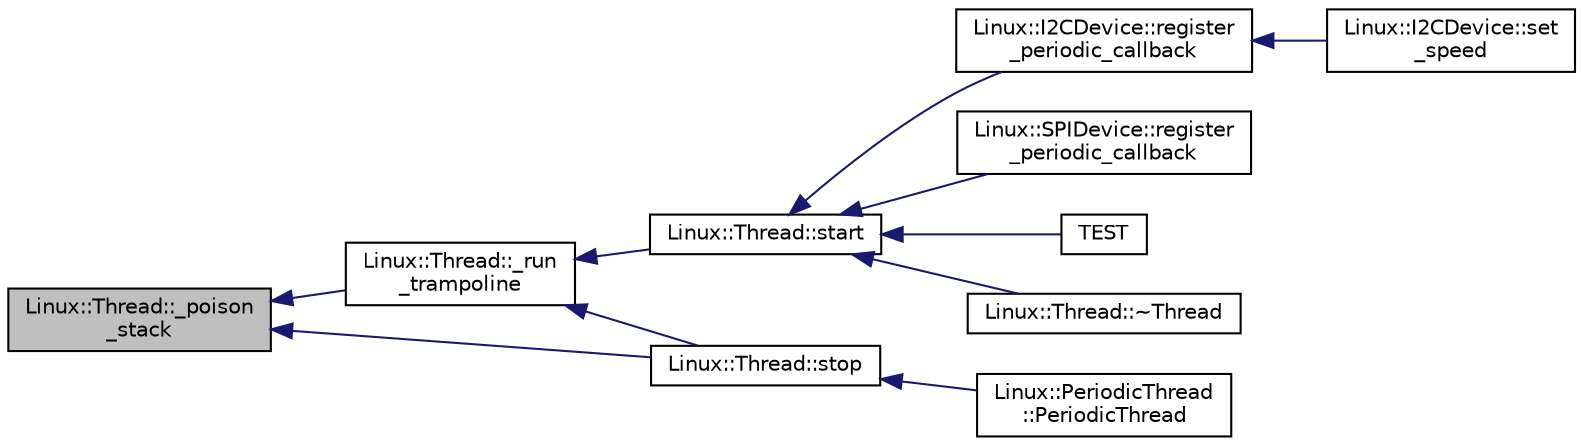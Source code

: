 digraph "Linux::Thread::_poison_stack"
{
 // INTERACTIVE_SVG=YES
  edge [fontname="Helvetica",fontsize="10",labelfontname="Helvetica",labelfontsize="10"];
  node [fontname="Helvetica",fontsize="10",shape=record];
  rankdir="LR";
  Node1 [label="Linux::Thread::_poison\l_stack",height=0.2,width=0.4,color="black", fillcolor="grey75", style="filled", fontcolor="black"];
  Node1 -> Node2 [dir="back",color="midnightblue",fontsize="10",style="solid",fontname="Helvetica"];
  Node2 [label="Linux::Thread::_run\l_trampoline",height=0.2,width=0.4,color="black", fillcolor="white", style="filled",URL="$classLinux_1_1Thread.html#a18067b247d564909ee4e17494be5116f"];
  Node2 -> Node3 [dir="back",color="midnightblue",fontsize="10",style="solid",fontname="Helvetica"];
  Node3 [label="Linux::Thread::start",height=0.2,width=0.4,color="black", fillcolor="white", style="filled",URL="$classLinux_1_1Thread.html#a0d768b661886d6ef463a19d01f02fd3f"];
  Node3 -> Node4 [dir="back",color="midnightblue",fontsize="10",style="solid",fontname="Helvetica"];
  Node4 [label="Linux::I2CDevice::register\l_periodic_callback",height=0.2,width=0.4,color="black", fillcolor="white", style="filled",URL="$classLinux_1_1I2CDevice.html#a8d25b8e9f1c692835534aa65cdc74f9b"];
  Node4 -> Node5 [dir="back",color="midnightblue",fontsize="10",style="solid",fontname="Helvetica"];
  Node5 [label="Linux::I2CDevice::set\l_speed",height=0.2,width=0.4,color="black", fillcolor="white", style="filled",URL="$classLinux_1_1I2CDevice.html#a6afbe0e47ff679a8a3f41e385def6e2e"];
  Node3 -> Node6 [dir="back",color="midnightblue",fontsize="10",style="solid",fontname="Helvetica"];
  Node6 [label="Linux::SPIDevice::register\l_periodic_callback",height=0.2,width=0.4,color="black", fillcolor="white", style="filled",URL="$classLinux_1_1SPIDevice.html#a65121a0ffda2db4189b759d6914fe513"];
  Node3 -> Node7 [dir="back",color="midnightblue",fontsize="10",style="solid",fontname="Helvetica"];
  Node7 [label="TEST",height=0.2,width=0.4,color="black", fillcolor="white", style="filled",URL="$test__thread_8cpp.html#a72f412456c1c0d98ce6cfed80b21ca85"];
  Node3 -> Node8 [dir="back",color="midnightblue",fontsize="10",style="solid",fontname="Helvetica"];
  Node8 [label="Linux::Thread::~Thread",height=0.2,width=0.4,color="black", fillcolor="white", style="filled",URL="$classLinux_1_1Thread.html#a1ec34415747dd1e34d8c2e9709245ad5"];
  Node2 -> Node9 [dir="back",color="midnightblue",fontsize="10",style="solid",fontname="Helvetica"];
  Node9 [label="Linux::Thread::stop",height=0.2,width=0.4,color="black", fillcolor="white", style="filled",URL="$classLinux_1_1Thread.html#a67b9f56e251e25c42caa99c39f40a123"];
  Node9 -> Node10 [dir="back",color="midnightblue",fontsize="10",style="solid",fontname="Helvetica"];
  Node10 [label="Linux::PeriodicThread\l::PeriodicThread",height=0.2,width=0.4,color="black", fillcolor="white", style="filled",URL="$classLinux_1_1PeriodicThread.html#a51d7374a7b9e0dcc30f88f7f6bc02c88"];
  Node1 -> Node9 [dir="back",color="midnightblue",fontsize="10",style="solid",fontname="Helvetica"];
}
